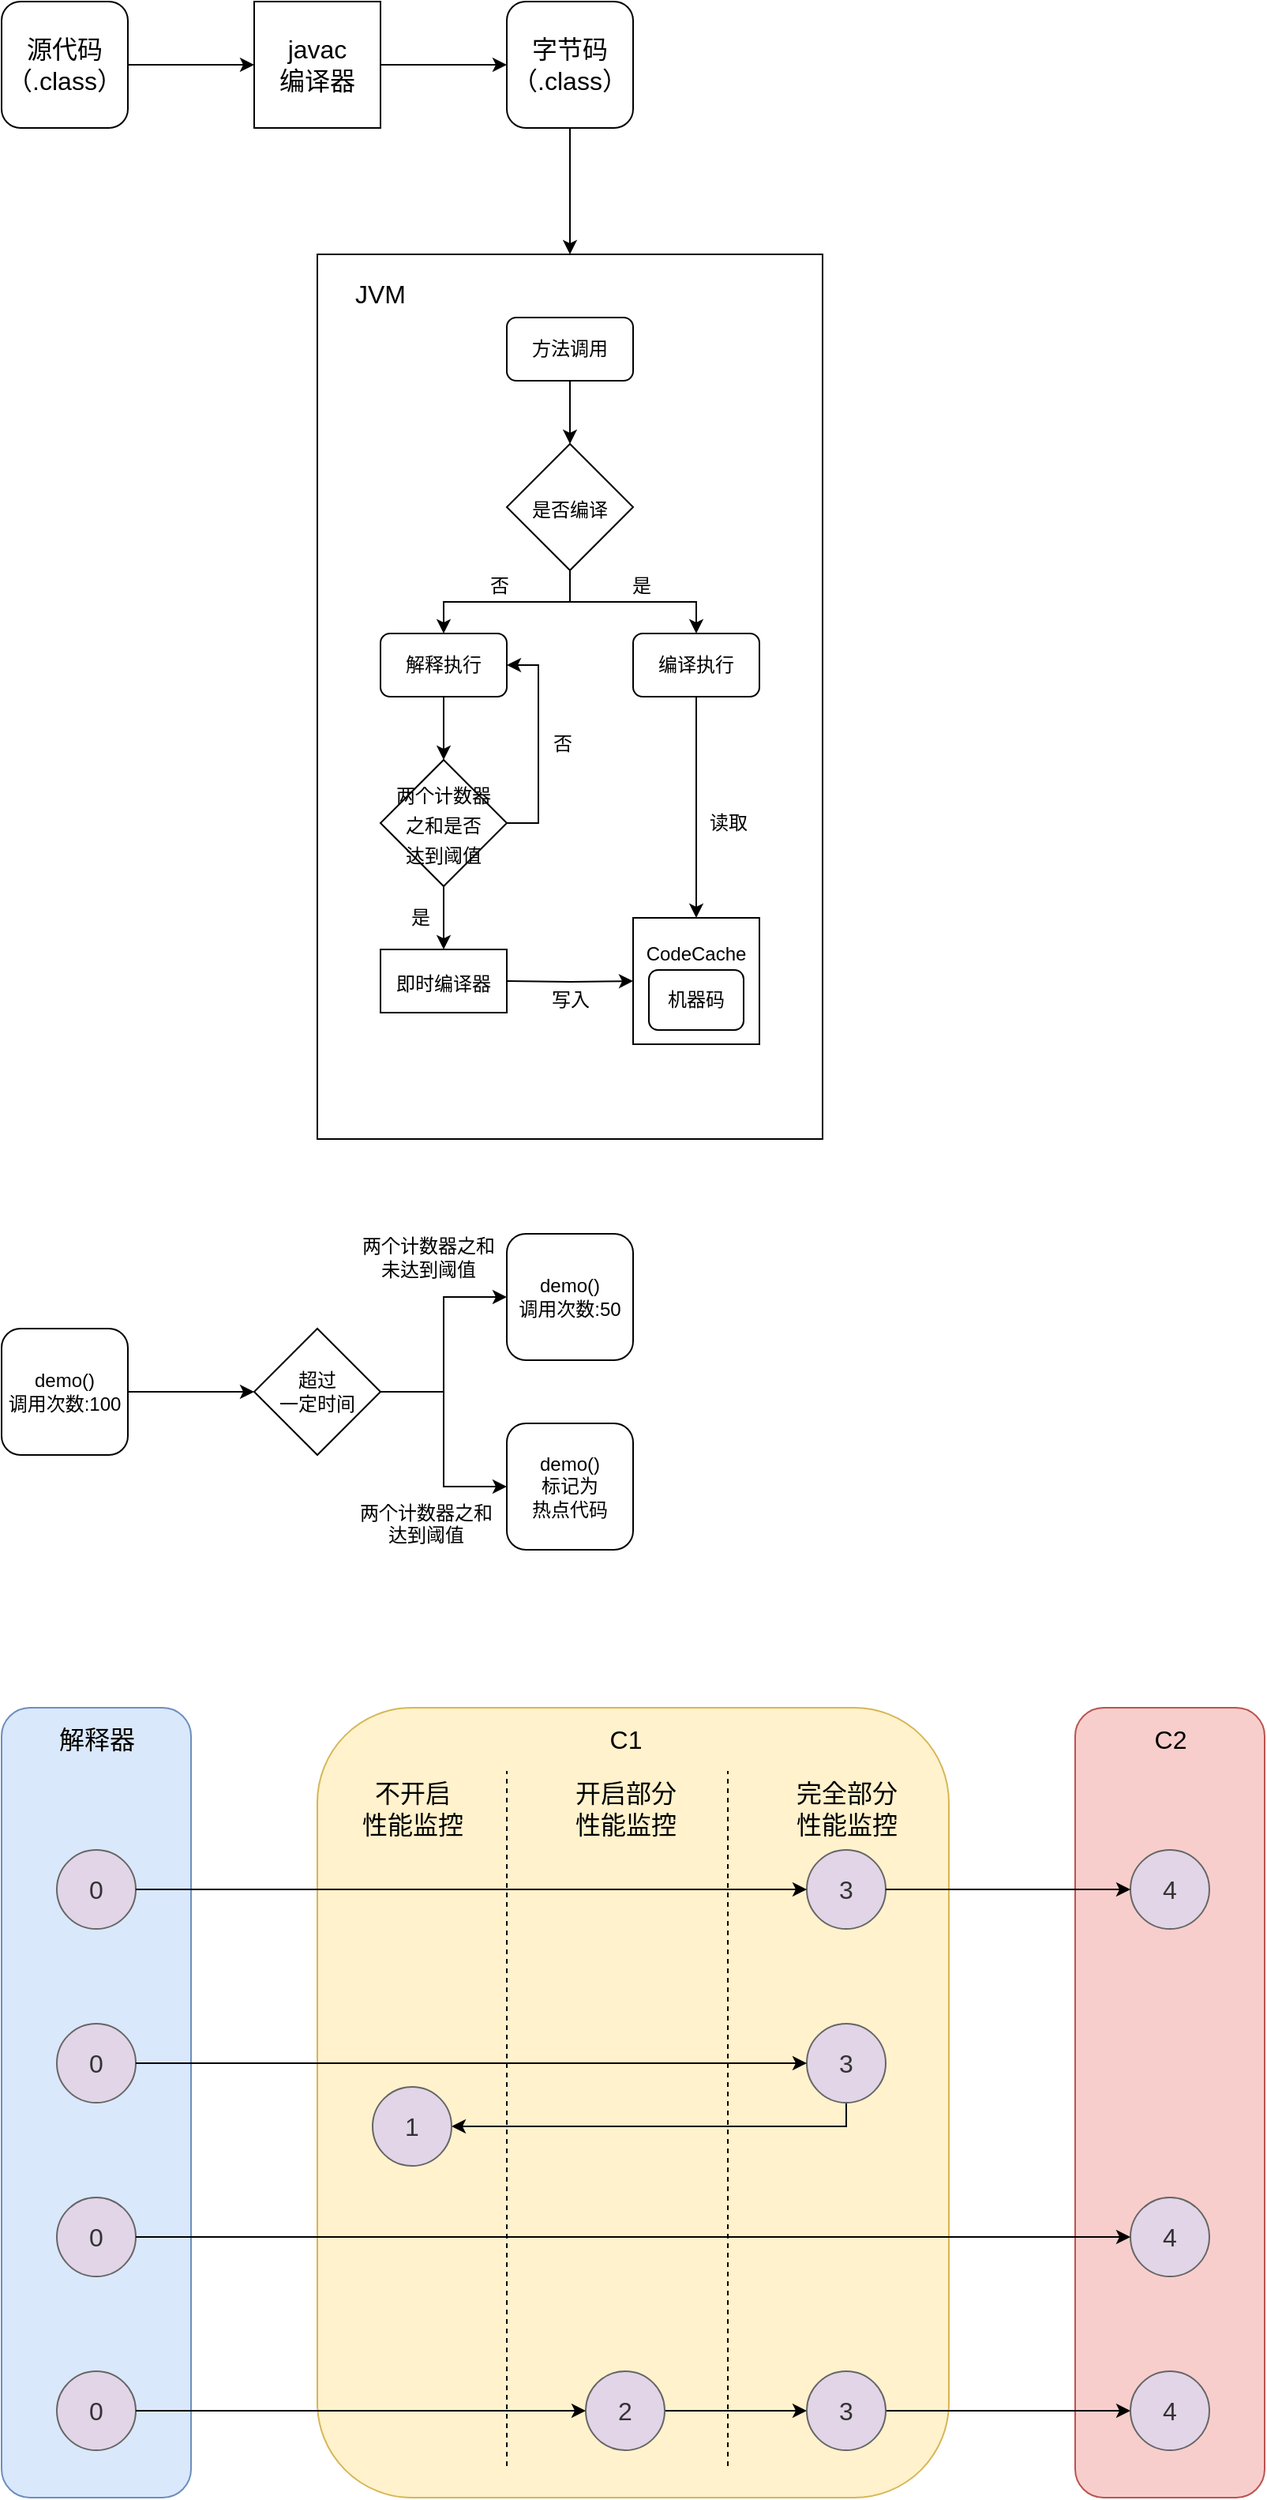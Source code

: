 <mxfile version="15.7.3" type="github">
  <diagram id="Ub3DfvRdjAp3-GLeFt8-" name="Page-1">
    <mxGraphModel dx="1221" dy="644" grid="1" gridSize="10" guides="1" tooltips="1" connect="1" arrows="1" fold="1" page="1" pageScale="1" pageWidth="827" pageHeight="1169" math="0" shadow="0">
      <root>
        <mxCell id="0" />
        <mxCell id="1" parent="0" />
        <mxCell id="vuVCdyLOeT8IX-PdeQ5C-7" value="" style="edgeStyle=orthogonalEdgeStyle;rounded=0;orthogonalLoop=1;jettySize=auto;html=1;fontSize=16;" parent="1" source="vuVCdyLOeT8IX-PdeQ5C-1" target="vuVCdyLOeT8IX-PdeQ5C-6" edge="1">
          <mxGeometry relative="1" as="geometry" />
        </mxCell>
        <mxCell id="vuVCdyLOeT8IX-PdeQ5C-1" value="&lt;font style=&quot;font-size: 16px&quot;&gt;源代码&lt;br&gt;（.class）&lt;br&gt;&lt;/font&gt;" style="rounded=1;whiteSpace=wrap;html=1;" parent="1" vertex="1">
          <mxGeometry x="80" y="120" width="80" height="80" as="geometry" />
        </mxCell>
        <mxCell id="vuVCdyLOeT8IX-PdeQ5C-45" style="edgeStyle=orthogonalEdgeStyle;rounded=0;orthogonalLoop=1;jettySize=auto;html=1;fontSize=12;" parent="1" source="vuVCdyLOeT8IX-PdeQ5C-2" target="vuVCdyLOeT8IX-PdeQ5C-42" edge="1">
          <mxGeometry relative="1" as="geometry" />
        </mxCell>
        <mxCell id="vuVCdyLOeT8IX-PdeQ5C-2" value="&lt;font style=&quot;font-size: 16px&quot;&gt;字节码&lt;br&gt;（.class）&lt;/font&gt;" style="rounded=1;whiteSpace=wrap;html=1;" parent="1" vertex="1">
          <mxGeometry x="400" y="120" width="80" height="80" as="geometry" />
        </mxCell>
        <mxCell id="vuVCdyLOeT8IX-PdeQ5C-8" value="" style="edgeStyle=orthogonalEdgeStyle;rounded=0;orthogonalLoop=1;jettySize=auto;html=1;fontSize=16;" parent="1" source="vuVCdyLOeT8IX-PdeQ5C-6" target="vuVCdyLOeT8IX-PdeQ5C-2" edge="1">
          <mxGeometry relative="1" as="geometry" />
        </mxCell>
        <mxCell id="vuVCdyLOeT8IX-PdeQ5C-6" value="javac&lt;br&gt;编译器" style="rounded=0;whiteSpace=wrap;html=1;fontSize=16;" parent="1" vertex="1">
          <mxGeometry x="240" y="120" width="80" height="80" as="geometry" />
        </mxCell>
        <mxCell id="vuVCdyLOeT8IX-PdeQ5C-37" value="" style="group" parent="1" vertex="1" connectable="0">
          <mxGeometry x="270" y="320" width="330" height="520" as="geometry" />
        </mxCell>
        <mxCell id="vuVCdyLOeT8IX-PdeQ5C-42" value="" style="rounded=0;whiteSpace=wrap;html=1;fontSize=12;" parent="vuVCdyLOeT8IX-PdeQ5C-37" vertex="1">
          <mxGeometry x="10" y="-40" width="320" height="560" as="geometry" />
        </mxCell>
        <mxCell id="vuVCdyLOeT8IX-PdeQ5C-11" value="&lt;font style=&quot;font-size: 12px&quot;&gt;方法调用&lt;/font&gt;" style="rounded=1;whiteSpace=wrap;html=1;" parent="vuVCdyLOeT8IX-PdeQ5C-37" vertex="1">
          <mxGeometry x="130" width="80" height="40" as="geometry" />
        </mxCell>
        <mxCell id="vuVCdyLOeT8IX-PdeQ5C-12" value="&lt;font style=&quot;font-size: 12px&quot;&gt;是否编译&lt;/font&gt;" style="rhombus;whiteSpace=wrap;html=1;fontSize=16;" parent="vuVCdyLOeT8IX-PdeQ5C-37" vertex="1">
          <mxGeometry x="130" y="80" width="80" height="80" as="geometry" />
        </mxCell>
        <mxCell id="vuVCdyLOeT8IX-PdeQ5C-13" value="" style="edgeStyle=orthogonalEdgeStyle;rounded=0;orthogonalLoop=1;jettySize=auto;html=1;fontSize=16;" parent="vuVCdyLOeT8IX-PdeQ5C-37" source="vuVCdyLOeT8IX-PdeQ5C-11" target="vuVCdyLOeT8IX-PdeQ5C-12" edge="1">
          <mxGeometry relative="1" as="geometry" />
        </mxCell>
        <mxCell id="vuVCdyLOeT8IX-PdeQ5C-14" value="&lt;font style=&quot;font-size: 12px&quot;&gt;解释执行&lt;/font&gt;" style="rounded=1;whiteSpace=wrap;html=1;" parent="vuVCdyLOeT8IX-PdeQ5C-37" vertex="1">
          <mxGeometry x="50" y="200" width="80" height="40" as="geometry" />
        </mxCell>
        <mxCell id="vuVCdyLOeT8IX-PdeQ5C-32" style="edgeStyle=orthogonalEdgeStyle;rounded=0;orthogonalLoop=1;jettySize=auto;html=1;fontSize=12;" parent="vuVCdyLOeT8IX-PdeQ5C-37" source="vuVCdyLOeT8IX-PdeQ5C-12" target="vuVCdyLOeT8IX-PdeQ5C-14" edge="1">
          <mxGeometry relative="1" as="geometry" />
        </mxCell>
        <mxCell id="vuVCdyLOeT8IX-PdeQ5C-15" value="&lt;font style=&quot;font-size: 12px&quot;&gt;编译执行&lt;/font&gt;" style="rounded=1;whiteSpace=wrap;html=1;" parent="vuVCdyLOeT8IX-PdeQ5C-37" vertex="1">
          <mxGeometry x="210" y="200" width="80" height="40" as="geometry" />
        </mxCell>
        <mxCell id="vuVCdyLOeT8IX-PdeQ5C-30" style="edgeStyle=orthogonalEdgeStyle;rounded=0;orthogonalLoop=1;jettySize=auto;html=1;fontSize=12;" parent="vuVCdyLOeT8IX-PdeQ5C-37" source="vuVCdyLOeT8IX-PdeQ5C-12" target="vuVCdyLOeT8IX-PdeQ5C-15" edge="1">
          <mxGeometry relative="1" as="geometry" />
        </mxCell>
        <mxCell id="vuVCdyLOeT8IX-PdeQ5C-35" style="edgeStyle=orthogonalEdgeStyle;rounded=0;orthogonalLoop=1;jettySize=auto;html=1;fontSize=12;" parent="vuVCdyLOeT8IX-PdeQ5C-37" source="vuVCdyLOeT8IX-PdeQ5C-16" edge="1">
          <mxGeometry relative="1" as="geometry">
            <mxPoint x="130" y="220" as="targetPoint" />
            <Array as="points">
              <mxPoint x="150" y="320" />
              <mxPoint x="150" y="220" />
            </Array>
          </mxGeometry>
        </mxCell>
        <mxCell id="vuVCdyLOeT8IX-PdeQ5C-16" value="&lt;font style=&quot;font-size: 12px&quot;&gt;两个计数器&lt;br&gt;之和是否&lt;br&gt;达到阈值&lt;/font&gt;" style="rhombus;whiteSpace=wrap;html=1;fontSize=16;" parent="vuVCdyLOeT8IX-PdeQ5C-37" vertex="1">
          <mxGeometry x="50" y="280" width="80" height="80" as="geometry" />
        </mxCell>
        <mxCell id="vuVCdyLOeT8IX-PdeQ5C-19" value="" style="edgeStyle=orthogonalEdgeStyle;rounded=0;orthogonalLoop=1;jettySize=auto;html=1;fontSize=12;" parent="vuVCdyLOeT8IX-PdeQ5C-37" source="vuVCdyLOeT8IX-PdeQ5C-14" target="vuVCdyLOeT8IX-PdeQ5C-16" edge="1">
          <mxGeometry relative="1" as="geometry" />
        </mxCell>
        <mxCell id="vuVCdyLOeT8IX-PdeQ5C-20" value="" style="edgeStyle=orthogonalEdgeStyle;rounded=0;orthogonalLoop=1;jettySize=auto;html=1;fontSize=12;" parent="vuVCdyLOeT8IX-PdeQ5C-37" source="vuVCdyLOeT8IX-PdeQ5C-16" edge="1">
          <mxGeometry relative="1" as="geometry">
            <mxPoint x="90" y="400" as="targetPoint" />
          </mxGeometry>
        </mxCell>
        <mxCell id="vuVCdyLOeT8IX-PdeQ5C-18" value="&lt;font style=&quot;font-size: 12px&quot;&gt;CodeCache&lt;br&gt;&lt;br&gt;&lt;br&gt;&lt;/font&gt;" style="rounded=0;whiteSpace=wrap;html=1;fontSize=16;" parent="vuVCdyLOeT8IX-PdeQ5C-37" vertex="1">
          <mxGeometry x="210" y="380" width="80" height="80" as="geometry" />
        </mxCell>
        <mxCell id="vuVCdyLOeT8IX-PdeQ5C-24" style="edgeStyle=orthogonalEdgeStyle;rounded=0;orthogonalLoop=1;jettySize=auto;html=1;fontSize=12;" parent="vuVCdyLOeT8IX-PdeQ5C-37" source="vuVCdyLOeT8IX-PdeQ5C-15" target="vuVCdyLOeT8IX-PdeQ5C-18" edge="1">
          <mxGeometry relative="1" as="geometry" />
        </mxCell>
        <mxCell id="vuVCdyLOeT8IX-PdeQ5C-21" value="" style="edgeStyle=orthogonalEdgeStyle;rounded=0;orthogonalLoop=1;jettySize=auto;html=1;fontSize=12;" parent="vuVCdyLOeT8IX-PdeQ5C-37" target="vuVCdyLOeT8IX-PdeQ5C-18" edge="1">
          <mxGeometry relative="1" as="geometry">
            <mxPoint x="130" y="420" as="sourcePoint" />
          </mxGeometry>
        </mxCell>
        <mxCell id="vuVCdyLOeT8IX-PdeQ5C-25" value="读取" style="text;html=1;align=center;verticalAlign=middle;resizable=0;points=[];autosize=1;strokeColor=none;fillColor=none;fontSize=12;" parent="vuVCdyLOeT8IX-PdeQ5C-37" vertex="1">
          <mxGeometry x="250" y="310" width="40" height="20" as="geometry" />
        </mxCell>
        <mxCell id="vuVCdyLOeT8IX-PdeQ5C-27" value="写入" style="text;html=1;align=center;verticalAlign=middle;resizable=0;points=[];autosize=1;strokeColor=none;fillColor=none;fontSize=12;" parent="vuVCdyLOeT8IX-PdeQ5C-37" vertex="1">
          <mxGeometry x="150" y="422" width="40" height="20" as="geometry" />
        </mxCell>
        <mxCell id="vuVCdyLOeT8IX-PdeQ5C-28" value="是" style="text;html=1;align=center;verticalAlign=middle;resizable=0;points=[];autosize=1;strokeColor=none;fillColor=none;fontSize=12;" parent="vuVCdyLOeT8IX-PdeQ5C-37" vertex="1">
          <mxGeometry x="60" y="370" width="30" height="20" as="geometry" />
        </mxCell>
        <mxCell id="vuVCdyLOeT8IX-PdeQ5C-29" value="是" style="text;html=1;align=center;verticalAlign=middle;resizable=0;points=[];autosize=1;strokeColor=none;fillColor=none;fontSize=12;" parent="vuVCdyLOeT8IX-PdeQ5C-37" vertex="1">
          <mxGeometry x="200" y="160" width="30" height="20" as="geometry" />
        </mxCell>
        <mxCell id="vuVCdyLOeT8IX-PdeQ5C-33" value="否" style="text;html=1;align=center;verticalAlign=middle;resizable=0;points=[];autosize=1;strokeColor=none;fillColor=none;fontSize=12;" parent="vuVCdyLOeT8IX-PdeQ5C-37" vertex="1">
          <mxGeometry x="110" y="160" width="30" height="20" as="geometry" />
        </mxCell>
        <mxCell id="vuVCdyLOeT8IX-PdeQ5C-34" value="否" style="text;html=1;align=center;verticalAlign=middle;resizable=0;points=[];autosize=1;strokeColor=none;fillColor=none;fontSize=12;" parent="vuVCdyLOeT8IX-PdeQ5C-37" vertex="1">
          <mxGeometry x="150" y="260" width="30" height="20" as="geometry" />
        </mxCell>
        <mxCell id="vuVCdyLOeT8IX-PdeQ5C-3" value="&lt;font style=&quot;font-size: 12px&quot;&gt;机器码&lt;/font&gt;" style="rounded=1;whiteSpace=wrap;html=1;" parent="vuVCdyLOeT8IX-PdeQ5C-37" vertex="1">
          <mxGeometry x="220" y="413" width="60" height="38" as="geometry" />
        </mxCell>
        <mxCell id="vuVCdyLOeT8IX-PdeQ5C-46" value="&lt;font style=&quot;font-size: 16px&quot;&gt;JVM&lt;/font&gt;" style="text;html=1;strokeColor=none;fillColor=none;align=center;verticalAlign=middle;whiteSpace=wrap;rounded=0;fontSize=12;" parent="vuVCdyLOeT8IX-PdeQ5C-37" vertex="1">
          <mxGeometry x="20" y="-30" width="60" height="30" as="geometry" />
        </mxCell>
        <mxCell id="vuVCdyLOeT8IX-PdeQ5C-47" value="&lt;span style=&quot;font-size: 12px&quot;&gt;即时编译器&lt;/span&gt;" style="rounded=0;whiteSpace=wrap;html=1;fontSize=16;" parent="vuVCdyLOeT8IX-PdeQ5C-37" vertex="1">
          <mxGeometry x="50" y="400" width="80" height="40" as="geometry" />
        </mxCell>
        <mxCell id="iuJoQXoTevY6tCzKcNzK-6" value="" style="edgeStyle=orthogonalEdgeStyle;rounded=0;orthogonalLoop=1;jettySize=auto;html=1;" parent="1" source="iuJoQXoTevY6tCzKcNzK-2" target="iuJoQXoTevY6tCzKcNzK-5" edge="1">
          <mxGeometry relative="1" as="geometry" />
        </mxCell>
        <mxCell id="iuJoQXoTevY6tCzKcNzK-2" value="demo()&lt;br&gt;调用次数:100" style="rounded=1;whiteSpace=wrap;html=1;" parent="1" vertex="1">
          <mxGeometry x="80" y="960" width="80" height="80" as="geometry" />
        </mxCell>
        <mxCell id="iuJoQXoTevY6tCzKcNzK-12" value="" style="edgeStyle=orthogonalEdgeStyle;rounded=0;orthogonalLoop=1;jettySize=auto;html=1;" parent="1" source="iuJoQXoTevY6tCzKcNzK-5" target="iuJoQXoTevY6tCzKcNzK-11" edge="1">
          <mxGeometry relative="1" as="geometry" />
        </mxCell>
        <mxCell id="iuJoQXoTevY6tCzKcNzK-13" value="" style="edgeStyle=orthogonalEdgeStyle;rounded=0;orthogonalLoop=1;jettySize=auto;html=1;" parent="1" source="iuJoQXoTevY6tCzKcNzK-5" target="iuJoQXoTevY6tCzKcNzK-7" edge="1">
          <mxGeometry relative="1" as="geometry" />
        </mxCell>
        <mxCell id="iuJoQXoTevY6tCzKcNzK-5" value="&lt;span&gt;超过&lt;br&gt;一定时间&lt;/span&gt;" style="rhombus;whiteSpace=wrap;html=1;" parent="1" vertex="1">
          <mxGeometry x="240" y="960" width="80" height="80" as="geometry" />
        </mxCell>
        <mxCell id="iuJoQXoTevY6tCzKcNzK-7" value="demo()&lt;br&gt;调用次数:50" style="rounded=1;whiteSpace=wrap;html=1;" parent="1" vertex="1">
          <mxGeometry x="400" y="900" width="80" height="80" as="geometry" />
        </mxCell>
        <mxCell id="iuJoQXoTevY6tCzKcNzK-9" value="&lt;span&gt;两个计数器&lt;/span&gt;&lt;span&gt;之和&lt;br&gt;&lt;/span&gt;&lt;span&gt;未达到阈值&lt;/span&gt;" style="text;html=1;align=center;verticalAlign=middle;resizable=0;points=[];autosize=1;strokeColor=none;fillColor=none;" parent="1" vertex="1">
          <mxGeometry x="300" y="900" width="100" height="30" as="geometry" />
        </mxCell>
        <mxCell id="iuJoQXoTevY6tCzKcNzK-10" value="&lt;div style=&quot;text-align: center&quot;&gt;&lt;span&gt;两个计数器&lt;/span&gt;&lt;span&gt;之和&lt;/span&gt;&lt;/div&gt;&lt;span&gt;&lt;div style=&quot;text-align: center&quot;&gt;&lt;span&gt;达到阈值&lt;/span&gt;&lt;/div&gt;&lt;/span&gt;" style="text;whiteSpace=wrap;html=1;" parent="1" vertex="1">
          <mxGeometry x="305" y="1063" width="90" height="40" as="geometry" />
        </mxCell>
        <mxCell id="iuJoQXoTevY6tCzKcNzK-11" value="demo()&lt;br&gt;标记为&lt;br&gt;热点代码" style="rounded=1;whiteSpace=wrap;html=1;" parent="1" vertex="1">
          <mxGeometry x="400" y="1020" width="80" height="80" as="geometry" />
        </mxCell>
        <mxCell id="IVVTeCPdOIFyEgL-tLDo-1" value="" style="rounded=1;whiteSpace=wrap;html=1;fillColor=#dae8fc;strokeColor=#6c8ebf;" vertex="1" parent="1">
          <mxGeometry x="80" y="1200" width="120" height="500" as="geometry" />
        </mxCell>
        <mxCell id="IVVTeCPdOIFyEgL-tLDo-2" value="&lt;font style=&quot;font-size: 16px&quot;&gt;解释器&lt;/font&gt;" style="text;html=1;align=center;verticalAlign=middle;resizable=0;points=[];autosize=1;strokeColor=none;fillColor=none;" vertex="1" parent="1">
          <mxGeometry x="110" y="1210" width="60" height="20" as="geometry" />
        </mxCell>
        <mxCell id="IVVTeCPdOIFyEgL-tLDo-3" value="0" style="ellipse;whiteSpace=wrap;html=1;aspect=fixed;fontSize=16;fillColor=#E1D5E7;strokeColor=#666666;fontColor=#333333;" vertex="1" parent="1">
          <mxGeometry x="115" y="1290" width="50" height="50" as="geometry" />
        </mxCell>
        <mxCell id="IVVTeCPdOIFyEgL-tLDo-4" value="0" style="ellipse;whiteSpace=wrap;html=1;aspect=fixed;fontSize=16;fillColor=#E1D5E7;strokeColor=#666666;fontColor=#333333;" vertex="1" parent="1">
          <mxGeometry x="115" y="1400" width="50" height="50" as="geometry" />
        </mxCell>
        <mxCell id="IVVTeCPdOIFyEgL-tLDo-5" value="0" style="ellipse;whiteSpace=wrap;html=1;aspect=fixed;fontSize=16;fillColor=#E1D5E7;strokeColor=#666666;fontColor=#333333;" vertex="1" parent="1">
          <mxGeometry x="115" y="1510" width="50" height="50" as="geometry" />
        </mxCell>
        <mxCell id="IVVTeCPdOIFyEgL-tLDo-6" value="0" style="ellipse;whiteSpace=wrap;html=1;aspect=fixed;fontSize=16;fillColor=#E1D5E7;strokeColor=#666666;fontColor=#333333;" vertex="1" parent="1">
          <mxGeometry x="115" y="1620" width="50" height="50" as="geometry" />
        </mxCell>
        <mxCell id="IVVTeCPdOIFyEgL-tLDo-8" value="" style="rounded=1;whiteSpace=wrap;html=1;fillColor=#fff2cc;strokeColor=#d6b656;" vertex="1" parent="1">
          <mxGeometry x="280" y="1200" width="400" height="500" as="geometry" />
        </mxCell>
        <mxCell id="IVVTeCPdOIFyEgL-tLDo-13" value="3" style="ellipse;whiteSpace=wrap;html=1;aspect=fixed;fontSize=16;fillColor=#E1D5E7;strokeColor=#666666;fontColor=#333333;" vertex="1" parent="1">
          <mxGeometry x="590" y="1290" width="50" height="50" as="geometry" />
        </mxCell>
        <mxCell id="IVVTeCPdOIFyEgL-tLDo-14" value="&lt;font style=&quot;font-size: 16px&quot;&gt;C1&lt;/font&gt;" style="text;html=1;align=center;verticalAlign=middle;resizable=0;points=[];autosize=1;strokeColor=none;fillColor=none;" vertex="1" parent="1">
          <mxGeometry x="455" y="1210" width="40" height="20" as="geometry" />
        </mxCell>
        <mxCell id="IVVTeCPdOIFyEgL-tLDo-15" value="" style="rounded=1;whiteSpace=wrap;html=1;fillColor=#f8cecc;strokeColor=#b85450;" vertex="1" parent="1">
          <mxGeometry x="760" y="1200" width="120" height="500" as="geometry" />
        </mxCell>
        <mxCell id="IVVTeCPdOIFyEgL-tLDo-16" value="&lt;font style=&quot;font-size: 16px&quot;&gt;C2&lt;/font&gt;" style="text;html=1;align=center;verticalAlign=middle;resizable=0;points=[];autosize=1;strokeColor=none;fillColor=none;" vertex="1" parent="1">
          <mxGeometry x="800" y="1210" width="40" height="20" as="geometry" />
        </mxCell>
        <mxCell id="IVVTeCPdOIFyEgL-tLDo-17" value="&lt;font style=&quot;font-size: 16px&quot;&gt;不开启&lt;br&gt;性能监控&lt;/font&gt;" style="text;html=1;align=center;verticalAlign=middle;resizable=0;points=[];autosize=1;strokeColor=none;fillColor=none;" vertex="1" parent="1">
          <mxGeometry x="300" y="1249" width="80" height="30" as="geometry" />
        </mxCell>
        <mxCell id="IVVTeCPdOIFyEgL-tLDo-18" value="&lt;font style=&quot;font-size: 16px&quot;&gt;开启部分&lt;br&gt;性能监控&lt;/font&gt;" style="text;html=1;align=center;verticalAlign=middle;resizable=0;points=[];autosize=1;strokeColor=none;fillColor=none;" vertex="1" parent="1">
          <mxGeometry x="435" y="1249" width="80" height="30" as="geometry" />
        </mxCell>
        <mxCell id="IVVTeCPdOIFyEgL-tLDo-19" value="&lt;font style=&quot;font-size: 16px&quot;&gt;完全部分&lt;br&gt;性能监控&lt;/font&gt;" style="text;html=1;align=center;verticalAlign=middle;resizable=0;points=[];autosize=1;strokeColor=none;fillColor=none;" vertex="1" parent="1">
          <mxGeometry x="575" y="1249" width="80" height="30" as="geometry" />
        </mxCell>
        <mxCell id="IVVTeCPdOIFyEgL-tLDo-22" value="" style="endArrow=none;dashed=1;html=1;rounded=0;fontSize=16;" edge="1" parent="1">
          <mxGeometry width="50" height="50" relative="1" as="geometry">
            <mxPoint x="400" y="1680" as="sourcePoint" />
            <mxPoint x="400" y="1240" as="targetPoint" />
          </mxGeometry>
        </mxCell>
        <mxCell id="IVVTeCPdOIFyEgL-tLDo-23" value="" style="endArrow=none;dashed=1;html=1;rounded=0;fontSize=16;" edge="1" parent="1">
          <mxGeometry width="50" height="50" relative="1" as="geometry">
            <mxPoint x="540" y="1680" as="sourcePoint" />
            <mxPoint x="540" y="1240" as="targetPoint" />
          </mxGeometry>
        </mxCell>
        <mxCell id="IVVTeCPdOIFyEgL-tLDo-24" style="edgeStyle=orthogonalEdgeStyle;rounded=0;orthogonalLoop=1;jettySize=auto;html=1;fontSize=16;" edge="1" parent="1" source="IVVTeCPdOIFyEgL-tLDo-3" target="IVVTeCPdOIFyEgL-tLDo-13">
          <mxGeometry relative="1" as="geometry" />
        </mxCell>
        <mxCell id="IVVTeCPdOIFyEgL-tLDo-25" value="4" style="ellipse;whiteSpace=wrap;html=1;aspect=fixed;fontSize=16;fillColor=#E1D5E7;strokeColor=#666666;fontColor=#333333;" vertex="1" parent="1">
          <mxGeometry x="795" y="1290" width="50" height="50" as="geometry" />
        </mxCell>
        <mxCell id="IVVTeCPdOIFyEgL-tLDo-26" style="edgeStyle=orthogonalEdgeStyle;rounded=0;orthogonalLoop=1;jettySize=auto;html=1;fontSize=16;" edge="1" parent="1" source="IVVTeCPdOIFyEgL-tLDo-13" target="IVVTeCPdOIFyEgL-tLDo-25">
          <mxGeometry relative="1" as="geometry" />
        </mxCell>
        <mxCell id="IVVTeCPdOIFyEgL-tLDo-30" style="edgeStyle=orthogonalEdgeStyle;rounded=0;orthogonalLoop=1;jettySize=auto;html=1;fontSize=16;" edge="1" parent="1" source="IVVTeCPdOIFyEgL-tLDo-27" target="IVVTeCPdOIFyEgL-tLDo-28">
          <mxGeometry relative="1" as="geometry">
            <Array as="points">
              <mxPoint x="615" y="1465" />
            </Array>
          </mxGeometry>
        </mxCell>
        <mxCell id="IVVTeCPdOIFyEgL-tLDo-27" value="3" style="ellipse;whiteSpace=wrap;html=1;aspect=fixed;fontSize=16;fillColor=#E1D5E7;strokeColor=#666666;fontColor=#333333;" vertex="1" parent="1">
          <mxGeometry x="590" y="1400" width="50" height="50" as="geometry" />
        </mxCell>
        <mxCell id="IVVTeCPdOIFyEgL-tLDo-28" value="1" style="ellipse;whiteSpace=wrap;html=1;aspect=fixed;fontSize=16;fillColor=#E1D5E7;strokeColor=#666666;fontColor=#333333;" vertex="1" parent="1">
          <mxGeometry x="315" y="1440" width="50" height="50" as="geometry" />
        </mxCell>
        <mxCell id="IVVTeCPdOIFyEgL-tLDo-29" style="edgeStyle=orthogonalEdgeStyle;rounded=0;orthogonalLoop=1;jettySize=auto;html=1;fontSize=16;" edge="1" parent="1" source="IVVTeCPdOIFyEgL-tLDo-4" target="IVVTeCPdOIFyEgL-tLDo-27">
          <mxGeometry relative="1" as="geometry" />
        </mxCell>
        <mxCell id="IVVTeCPdOIFyEgL-tLDo-31" value="4" style="ellipse;whiteSpace=wrap;html=1;aspect=fixed;fontSize=16;fillColor=#E1D5E7;strokeColor=#666666;fontColor=#333333;" vertex="1" parent="1">
          <mxGeometry x="795" y="1510" width="50" height="50" as="geometry" />
        </mxCell>
        <mxCell id="IVVTeCPdOIFyEgL-tLDo-32" style="edgeStyle=orthogonalEdgeStyle;rounded=0;orthogonalLoop=1;jettySize=auto;html=1;fontSize=16;" edge="1" parent="1" source="IVVTeCPdOIFyEgL-tLDo-5" target="IVVTeCPdOIFyEgL-tLDo-31">
          <mxGeometry relative="1" as="geometry" />
        </mxCell>
        <mxCell id="IVVTeCPdOIFyEgL-tLDo-36" style="edgeStyle=orthogonalEdgeStyle;rounded=0;orthogonalLoop=1;jettySize=auto;html=1;fontSize=16;" edge="1" parent="1" source="IVVTeCPdOIFyEgL-tLDo-33" target="IVVTeCPdOIFyEgL-tLDo-34">
          <mxGeometry relative="1" as="geometry" />
        </mxCell>
        <mxCell id="IVVTeCPdOIFyEgL-tLDo-33" value="2" style="ellipse;whiteSpace=wrap;html=1;aspect=fixed;fontSize=16;fillColor=#E1D5E7;strokeColor=#666666;fontColor=#333333;" vertex="1" parent="1">
          <mxGeometry x="450" y="1620" width="50" height="50" as="geometry" />
        </mxCell>
        <mxCell id="IVVTeCPdOIFyEgL-tLDo-38" style="edgeStyle=orthogonalEdgeStyle;rounded=0;orthogonalLoop=1;jettySize=auto;html=1;fontSize=16;" edge="1" parent="1" source="IVVTeCPdOIFyEgL-tLDo-34" target="IVVTeCPdOIFyEgL-tLDo-37">
          <mxGeometry relative="1" as="geometry" />
        </mxCell>
        <mxCell id="IVVTeCPdOIFyEgL-tLDo-34" value="3" style="ellipse;whiteSpace=wrap;html=1;aspect=fixed;fontSize=16;fillColor=#E1D5E7;strokeColor=#666666;fontColor=#333333;" vertex="1" parent="1">
          <mxGeometry x="590" y="1620" width="50" height="50" as="geometry" />
        </mxCell>
        <mxCell id="IVVTeCPdOIFyEgL-tLDo-35" style="edgeStyle=orthogonalEdgeStyle;rounded=0;orthogonalLoop=1;jettySize=auto;html=1;fontSize=16;" edge="1" parent="1" source="IVVTeCPdOIFyEgL-tLDo-6" target="IVVTeCPdOIFyEgL-tLDo-33">
          <mxGeometry relative="1" as="geometry" />
        </mxCell>
        <mxCell id="IVVTeCPdOIFyEgL-tLDo-37" value="4" style="ellipse;whiteSpace=wrap;html=1;aspect=fixed;fontSize=16;fillColor=#E1D5E7;strokeColor=#666666;fontColor=#333333;" vertex="1" parent="1">
          <mxGeometry x="795" y="1620" width="50" height="50" as="geometry" />
        </mxCell>
      </root>
    </mxGraphModel>
  </diagram>
</mxfile>
